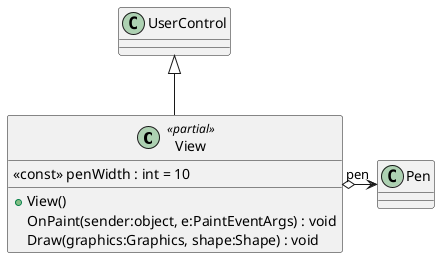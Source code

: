 @startuml
class View <<partial>> {
    + View()
    OnPaint(sender:object, e:PaintEventArgs) : void
    <<const>> penWidth : int = 10
    Draw(graphics:Graphics, shape:Shape) : void
}
UserControl <|-- View
View o-> "pen" Pen
@enduml
